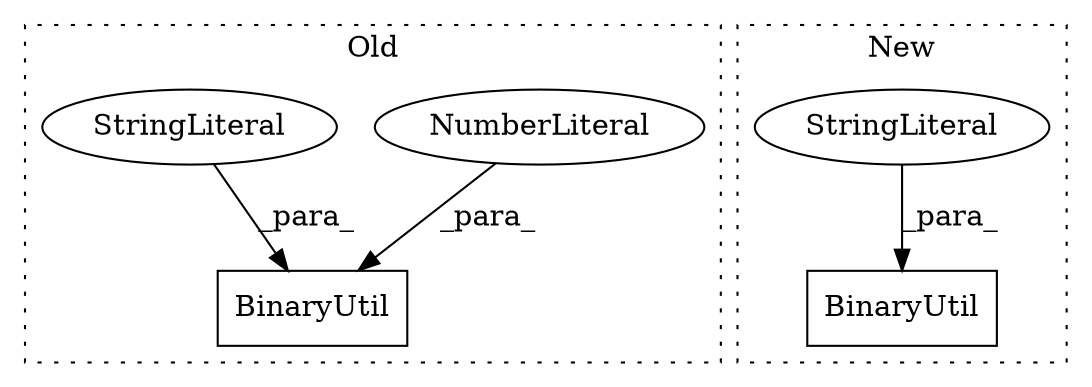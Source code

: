 digraph G {
subgraph cluster0 {
1 [label="BinaryUtil" a="32" s="4328,4373" l="11,1" shape="box"];
3 [label="NumberLiteral" a="34" s="4364" l="2" shape="ellipse"];
5 [label="StringLiteral" a="45" s="4367" l="6" shape="ellipse"];
label = "Old";
style="dotted";
}
subgraph cluster1 {
2 [label="BinaryUtil" a="32" s="3555,3581" l="11,1" shape="box"];
4 [label="StringLiteral" a="45" s="3575" l="6" shape="ellipse"];
label = "New";
style="dotted";
}
3 -> 1 [label="_para_"];
4 -> 2 [label="_para_"];
5 -> 1 [label="_para_"];
}